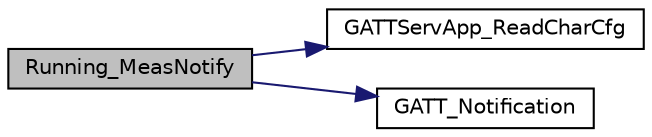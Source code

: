 digraph "Running_MeasNotify"
{
  edge [fontname="Helvetica",fontsize="10",labelfontname="Helvetica",labelfontsize="10"];
  node [fontname="Helvetica",fontsize="10",shape=record];
  rankdir="LR";
  Node1 [label="Running_MeasNotify",height=0.2,width=0.4,color="black", fillcolor="grey75", style="filled" fontcolor="black"];
  Node1 -> Node2 [color="midnightblue",fontsize="10",style="solid",fontname="Helvetica"];
  Node2 [label="GATTServApp_ReadCharCfg",height=0.2,width=0.4,color="black", fillcolor="white", style="filled",URL="$group___g_a_t_t___s_e_r_v___a_p_p___a_p_i.html#ga1926d27a33374be75beeaa29e428ca95",tooltip="Read the client characteristic configuration for a given client. "];
  Node1 -> Node3 [color="midnightblue",fontsize="10",style="solid",fontname="Helvetica"];
  Node3 [label="GATT_Notification",height=0.2,width=0.4,color="black", fillcolor="white", style="filled",URL="$group___g_a_t_t___s_e_r_v_e_r___s_u_b___p_r_o_c_e_d_u_r_e___a_p_i.html#gac61599736be6b39a5b18d3ef6eb7a45a",tooltip="This sub-procedure is used when a server is configured to notify a characteristic value to a client w..."];
}
